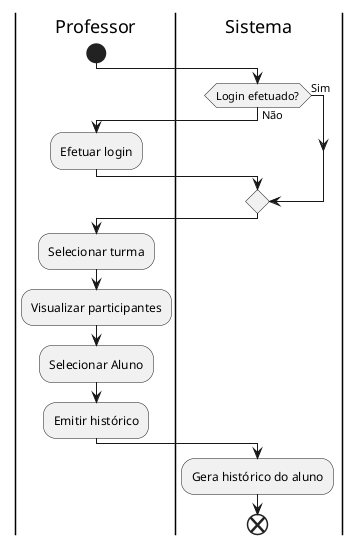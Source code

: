 @startuml
|Professor|
start

|Sistema|
if (Login efetuado?) then (Sim)
else (Não)
    |Professor|
    :Efetuar login;
endif

|Professor|
:Selecionar turma;
:Visualizar participantes;
:Selecionar Aluno;
:Emitir histórico;

|Sistema|
:Gera histórico do aluno;

end
@enduml

